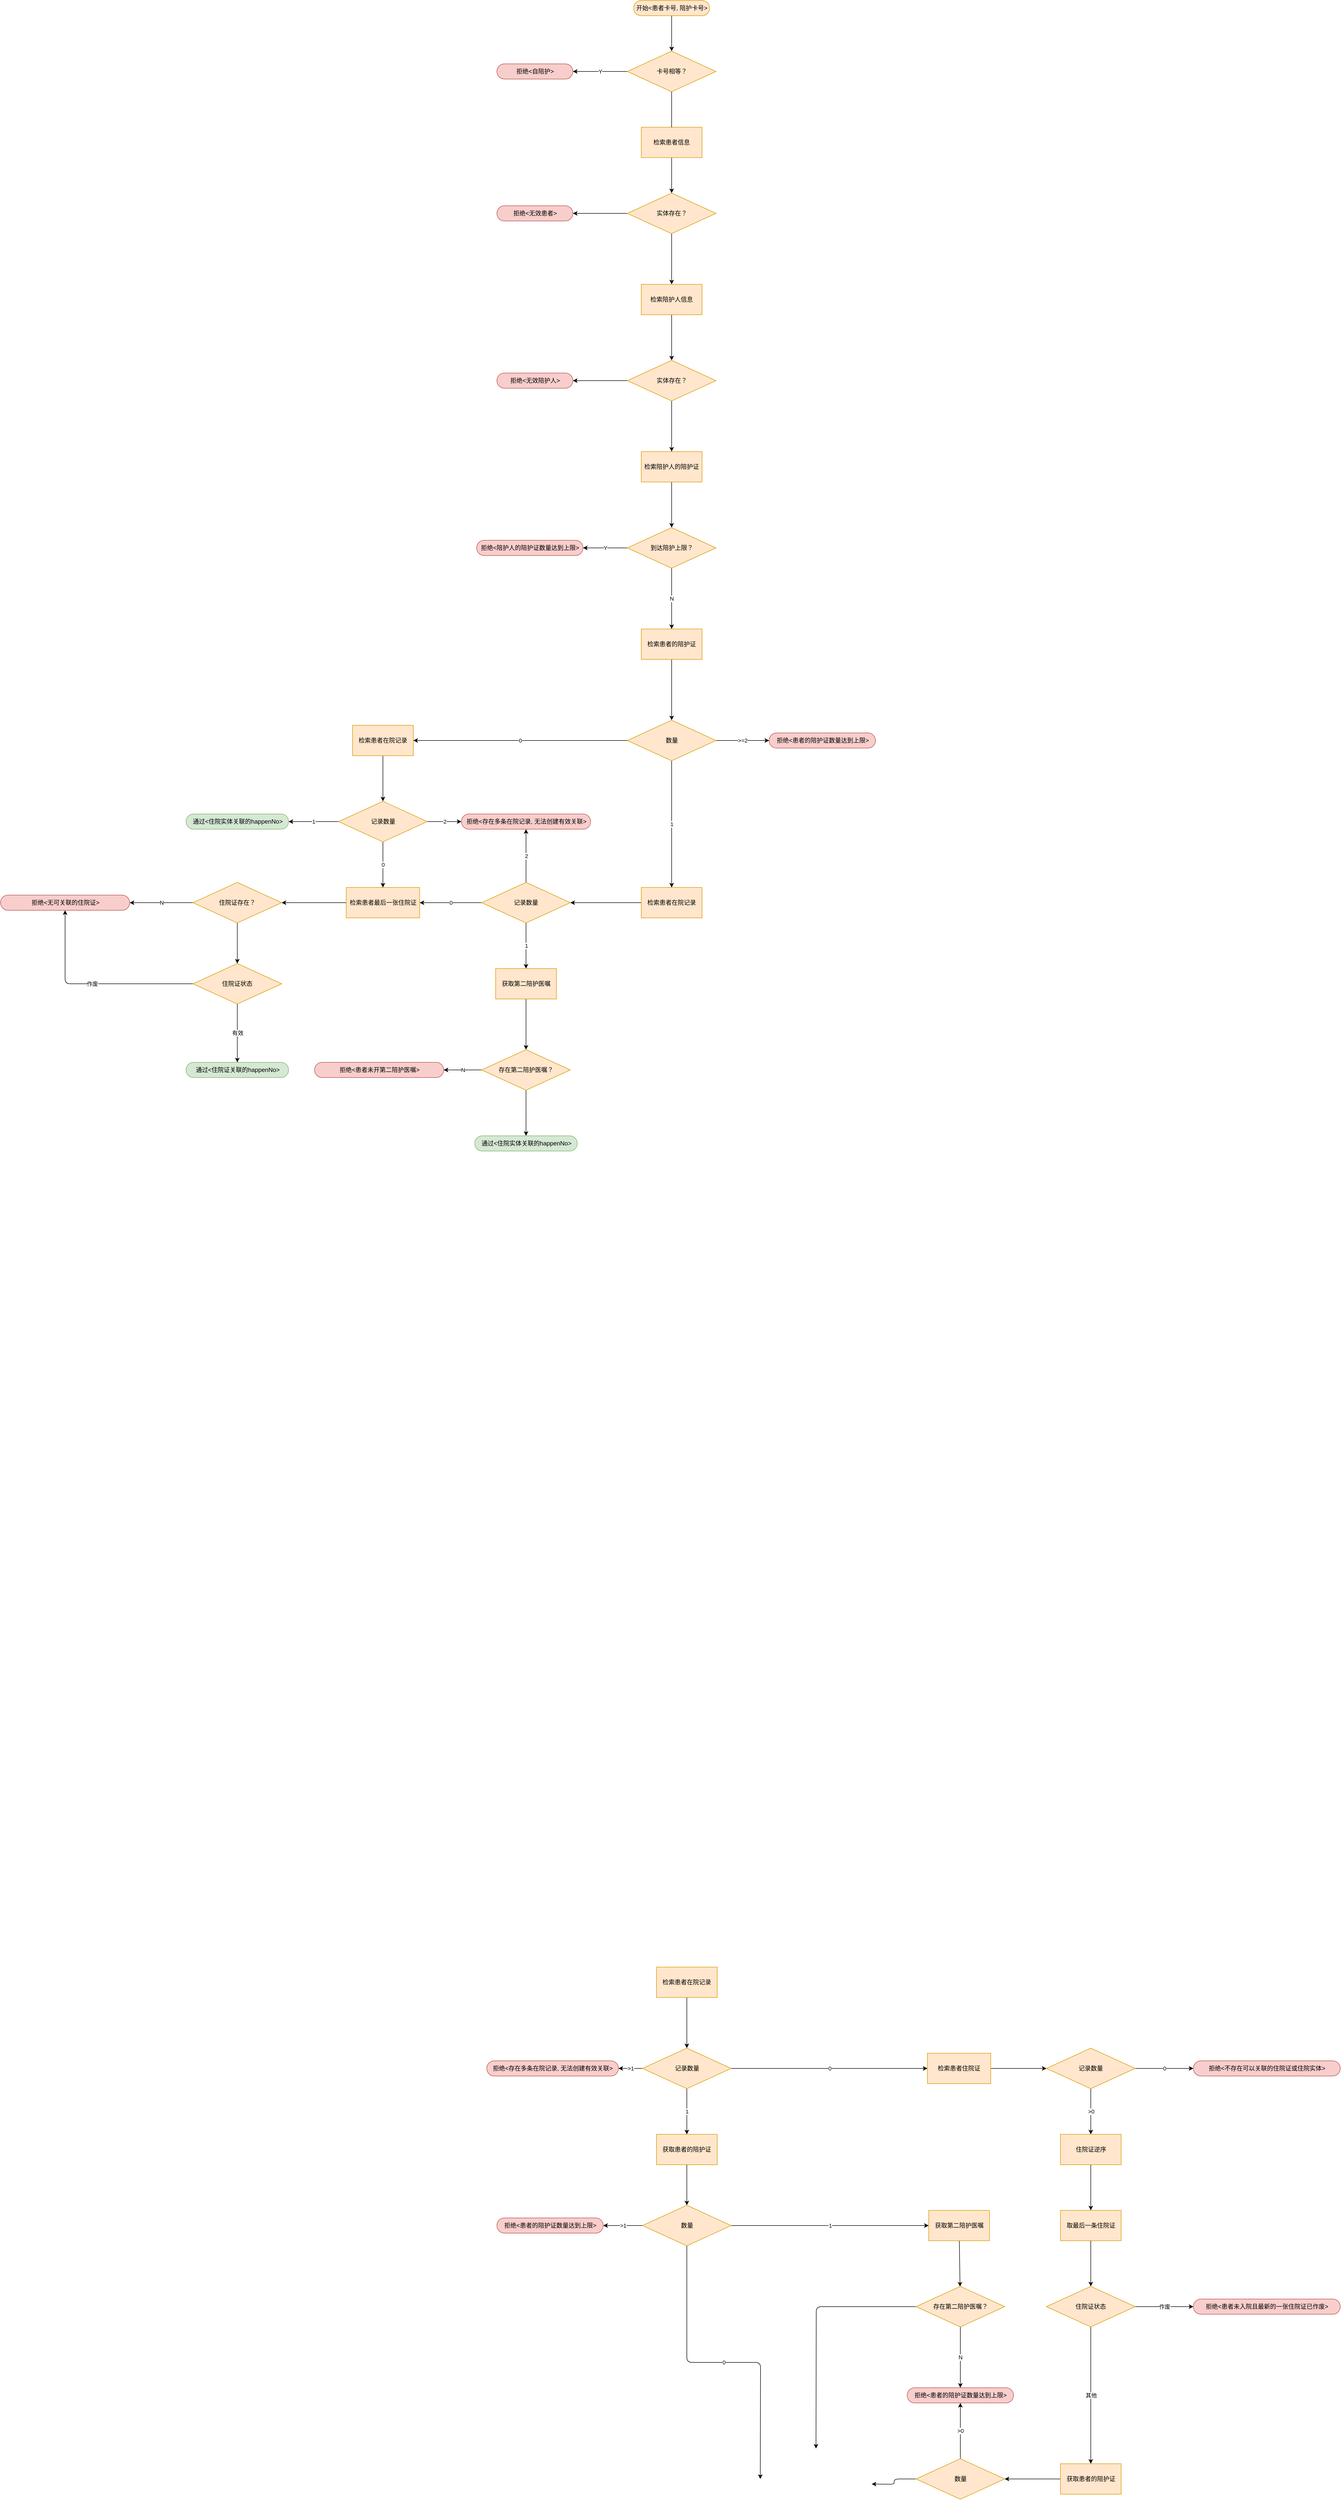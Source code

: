 <mxfile>
    <diagram id="AWQjp3ub72_j4yUvvy9W" name="Page-1">
        <mxGraphModel dx="3990" dy="2764" grid="1" gridSize="10" guides="1" tooltips="1" connect="1" arrows="1" fold="1" page="1" pageScale="1" pageWidth="1920" pageHeight="1200" math="0" shadow="0">
            <root>
                <mxCell id="0"/>
                <mxCell id="1" parent="0"/>
                <mxCell id="6" value="" style="edgeStyle=none;html=1;" parent="1" source="2" target="3" edge="1">
                    <mxGeometry relative="1" as="geometry"/>
                </mxCell>
                <mxCell id="2" value="开始&amp;lt;患者卡号, 陪护卡号&amp;gt;" style="html=1;dashed=0;whitespace=wrap;shape=mxgraph.dfd.start;fillColor=#ffe6cc;strokeColor=#d79b00;" parent="1" vertex="1">
                    <mxGeometry x="430" y="-780" width="150" height="30" as="geometry"/>
                </mxCell>
                <mxCell id="8" value="Y" style="edgeStyle=none;html=1;" parent="1" source="3" target="7" edge="1">
                    <mxGeometry relative="1" as="geometry"/>
                </mxCell>
                <mxCell id="10" value="" style="edgeStyle=none;html=1;startArrow=none;entryX=0.5;entryY=0;entryDx=0;entryDy=0;" parent="1" source="58" target="60" edge="1">
                    <mxGeometry relative="1" as="geometry"/>
                </mxCell>
                <mxCell id="3" value="卡号相等？" style="rhombus;whiteSpace=wrap;html=1;dashed=0;strokeColor=#d79b00;fillColor=#ffe6cc;" parent="1" vertex="1">
                    <mxGeometry x="417.5" y="-680" width="175" height="80" as="geometry"/>
                </mxCell>
                <mxCell id="7" value="拒绝&amp;lt;自陪护&amp;gt;" style="html=1;dashed=0;whitespace=wrap;shape=mxgraph.dfd.start;fillColor=#f8cecc;strokeColor=#b85450;" parent="1" vertex="1">
                    <mxGeometry x="160" y="-655" width="150" height="30" as="geometry"/>
                </mxCell>
                <mxCell id="12" value="" style="edgeStyle=none;html=1;" parent="1" source="9" target="11" edge="1">
                    <mxGeometry relative="1" as="geometry"/>
                </mxCell>
                <mxCell id="9" value="检索陪护人的陪护证" style="whiteSpace=wrap;html=1;dashed=0;strokeColor=#d79b00;fillColor=#ffe6cc;" parent="1" vertex="1">
                    <mxGeometry x="445" y="110" width="120" height="60" as="geometry"/>
                </mxCell>
                <mxCell id="14" value="Y" style="edgeStyle=orthogonalEdgeStyle;html=1;" parent="1" source="11" target="13" edge="1">
                    <mxGeometry relative="1" as="geometry"/>
                </mxCell>
                <mxCell id="16" value="N" style="edgeStyle=none;html=1;" parent="1" source="11" target="90" edge="1">
                    <mxGeometry relative="1" as="geometry">
                        <mxPoint x="540" y="400" as="targetPoint"/>
                    </mxGeometry>
                </mxCell>
                <mxCell id="11" value="到达陪护上限？" style="rhombus;whiteSpace=wrap;html=1;dashed=0;strokeColor=#d79b00;fillColor=#ffe6cc;" parent="1" vertex="1">
                    <mxGeometry x="417.5" y="260" width="175" height="80" as="geometry"/>
                </mxCell>
                <mxCell id="13" value="拒绝&amp;lt;陪护人的陪护证数量达到上限&amp;gt;" style="html=1;dashed=0;whitespace=wrap;shape=mxgraph.dfd.start;fillColor=#f8cecc;strokeColor=#b85450;" parent="1" vertex="1">
                    <mxGeometry x="120" y="285" width="210" height="30" as="geometry"/>
                </mxCell>
                <mxCell id="19" value="拒绝&amp;lt;患者的陪护证数量达到上限&amp;gt;" style="html=1;dashed=0;whitespace=wrap;shape=mxgraph.dfd.start;fillColor=#f8cecc;strokeColor=#b85450;" parent="1" vertex="1">
                    <mxGeometry x="970" y="3930" width="210" height="30" as="geometry"/>
                </mxCell>
                <mxCell id="29" value="" style="edgeStyle=orthogonalEdgeStyle;html=1;" parent="1" source="25" target="27" edge="1">
                    <mxGeometry relative="1" as="geometry"/>
                </mxCell>
                <mxCell id="25" value="检索患者在院记录" style="whiteSpace=wrap;html=1;dashed=0;strokeColor=#d79b00;fillColor=#ffe6cc;" parent="1" vertex="1">
                    <mxGeometry x="475" y="3100" width="120" height="60" as="geometry"/>
                </mxCell>
                <mxCell id="31" value="&amp;gt;1" style="edgeStyle=orthogonalEdgeStyle;html=1;" parent="1" source="27" target="30" edge="1">
                    <mxGeometry relative="1" as="geometry"/>
                </mxCell>
                <mxCell id="33" value="0" style="edgeStyle=orthogonalEdgeStyle;html=1;" parent="1" source="27" target="32" edge="1">
                    <mxGeometry relative="1" as="geometry"/>
                </mxCell>
                <mxCell id="35" value="1" style="edgeStyle=orthogonalEdgeStyle;html=1;entryX=0.5;entryY=0;entryDx=0;entryDy=0;" parent="1" source="27" target="75" edge="1">
                    <mxGeometry relative="1" as="geometry">
                        <mxPoint x="535" y="3430" as="targetPoint"/>
                    </mxGeometry>
                </mxCell>
                <mxCell id="27" value="记录数量" style="rhombus;whiteSpace=wrap;html=1;dashed=0;strokeColor=#d79b00;fillColor=#ffe6cc;" parent="1" vertex="1">
                    <mxGeometry x="447.5" y="3260" width="175" height="80" as="geometry"/>
                </mxCell>
                <mxCell id="30" value="拒绝&amp;lt;存在多条在院记录, 无法创建有效关联&amp;gt;" style="html=1;dashed=0;whitespace=wrap;shape=mxgraph.dfd.start;fillColor=#f8cecc;strokeColor=#b85450;" parent="1" vertex="1">
                    <mxGeometry x="140" y="3285" width="260" height="30" as="geometry"/>
                </mxCell>
                <mxCell id="37" value="" style="edgeStyle=orthogonalEdgeStyle;html=1;" parent="1" source="32" target="36" edge="1">
                    <mxGeometry relative="1" as="geometry"/>
                </mxCell>
                <mxCell id="32" value="检索患者住院证" style="whiteSpace=wrap;html=1;dashed=0;strokeColor=#d79b00;fillColor=#ffe6cc;" parent="1" vertex="1">
                    <mxGeometry x="1010" y="3270" width="125" height="60" as="geometry"/>
                </mxCell>
                <mxCell id="39" value="0" style="edgeStyle=orthogonalEdgeStyle;html=1;" parent="1" source="36" target="38" edge="1">
                    <mxGeometry relative="1" as="geometry"/>
                </mxCell>
                <mxCell id="41" value="&amp;gt;0" style="edgeStyle=orthogonalEdgeStyle;html=1;" parent="1" source="36" target="40" edge="1">
                    <mxGeometry relative="1" as="geometry"/>
                </mxCell>
                <mxCell id="36" value="记录数量" style="rhombus;whiteSpace=wrap;html=1;dashed=0;strokeColor=#d79b00;fillColor=#ffe6cc;" parent="1" vertex="1">
                    <mxGeometry x="1245" y="3260" width="175" height="80" as="geometry"/>
                </mxCell>
                <mxCell id="38" value="拒绝&amp;lt;不存在可以关联的住院证或住院实体&amp;gt;" style="html=1;dashed=0;whitespace=wrap;shape=mxgraph.dfd.start;fillColor=#f8cecc;strokeColor=#b85450;" parent="1" vertex="1">
                    <mxGeometry x="1535" y="3285" width="290" height="30" as="geometry"/>
                </mxCell>
                <mxCell id="43" value="" style="edgeStyle=none;html=1;" parent="1" source="40" target="42" edge="1">
                    <mxGeometry relative="1" as="geometry"/>
                </mxCell>
                <mxCell id="40" value="住院证逆序" style="whiteSpace=wrap;html=1;dashed=0;strokeColor=#d79b00;fillColor=#ffe6cc;" parent="1" vertex="1">
                    <mxGeometry x="1272.5" y="3430" width="120" height="60" as="geometry"/>
                </mxCell>
                <mxCell id="45" value="" style="edgeStyle=none;html=1;" parent="1" source="42" target="44" edge="1">
                    <mxGeometry relative="1" as="geometry"/>
                </mxCell>
                <mxCell id="42" value="取最后一条住院证" style="whiteSpace=wrap;html=1;dashed=0;strokeColor=#d79b00;fillColor=#ffe6cc;" parent="1" vertex="1">
                    <mxGeometry x="1272.5" y="3580" width="120" height="60" as="geometry"/>
                </mxCell>
                <mxCell id="46" value="其他" style="edgeStyle=none;html=1;" parent="1" source="44" target="78" edge="1">
                    <mxGeometry relative="1" as="geometry">
                        <mxPoint x="1150" y="3710" as="targetPoint"/>
                    </mxGeometry>
                </mxCell>
                <mxCell id="49" value="作废" style="edgeStyle=none;html=1;" parent="1" source="44" target="48" edge="1">
                    <mxGeometry relative="1" as="geometry"/>
                </mxCell>
                <mxCell id="44" value="住院证状态" style="rhombus;whiteSpace=wrap;html=1;dashed=0;strokeColor=#d79b00;fillColor=#ffe6cc;" parent="1" vertex="1">
                    <mxGeometry x="1245" y="3730" width="175" height="80" as="geometry"/>
                </mxCell>
                <mxCell id="48" value="拒绝&amp;lt;患者未入院且最新的一张住院证已作废&amp;gt;" style="html=1;dashed=0;whitespace=wrap;shape=mxgraph.dfd.start;fillColor=#f8cecc;strokeColor=#b85450;" parent="1" vertex="1">
                    <mxGeometry x="1535" y="3755" width="290" height="30" as="geometry"/>
                </mxCell>
                <mxCell id="58" value="检索患者信息" style="whiteSpace=wrap;html=1;dashed=0;strokeColor=#d79b00;fillColor=#ffe6cc;" parent="1" vertex="1">
                    <mxGeometry x="445" y="-530" width="120" height="60" as="geometry"/>
                </mxCell>
                <mxCell id="59" value="" style="edgeStyle=none;html=1;endArrow=none;" parent="1" source="3" target="58" edge="1">
                    <mxGeometry relative="1" as="geometry">
                        <mxPoint x="505" y="-600" as="sourcePoint"/>
                        <mxPoint x="505" y="-220" as="targetPoint"/>
                    </mxGeometry>
                </mxCell>
                <mxCell id="61" value="" style="edgeStyle=none;html=1;entryX=0.5;entryY=0;entryDx=0;entryDy=0;" parent="1" source="60" target="65" edge="1">
                    <mxGeometry relative="1" as="geometry"/>
                </mxCell>
                <mxCell id="63" value="" style="edgeStyle=none;html=1;" parent="1" source="60" target="62" edge="1">
                    <mxGeometry relative="1" as="geometry"/>
                </mxCell>
                <mxCell id="60" value="实体存在？" style="rhombus;whiteSpace=wrap;html=1;dashed=0;strokeColor=#d79b00;fillColor=#ffe6cc;" parent="1" vertex="1">
                    <mxGeometry x="417.5" y="-400" width="175" height="80" as="geometry"/>
                </mxCell>
                <mxCell id="62" value="拒绝&amp;lt;无效患者&amp;gt;" style="html=1;dashed=0;whitespace=wrap;shape=mxgraph.dfd.start;fillColor=#f8cecc;strokeColor=#b85450;" parent="1" vertex="1">
                    <mxGeometry x="160" y="-375" width="150" height="30" as="geometry"/>
                </mxCell>
                <mxCell id="64" value="" style="edgeStyle=none;html=1;startArrow=none;entryX=0.5;entryY=0;entryDx=0;entryDy=0;" parent="1" source="65" target="67" edge="1">
                    <mxGeometry relative="1" as="geometry"/>
                </mxCell>
                <mxCell id="65" value="检索陪护人信息" style="whiteSpace=wrap;html=1;dashed=0;strokeColor=#d79b00;fillColor=#ffe6cc;" parent="1" vertex="1">
                    <mxGeometry x="445" y="-220" width="120" height="60" as="geometry"/>
                </mxCell>
                <mxCell id="66" value="" style="edgeStyle=none;html=1;" parent="1" source="67" target="68" edge="1">
                    <mxGeometry relative="1" as="geometry"/>
                </mxCell>
                <mxCell id="69" value="" style="edgeStyle=none;html=1;" parent="1" source="67" target="9" edge="1">
                    <mxGeometry relative="1" as="geometry"/>
                </mxCell>
                <mxCell id="67" value="实体存在？" style="rhombus;whiteSpace=wrap;html=1;dashed=0;strokeColor=#d79b00;fillColor=#ffe6cc;" parent="1" vertex="1">
                    <mxGeometry x="417.5" y="-70" width="175" height="80" as="geometry"/>
                </mxCell>
                <mxCell id="68" value="拒绝&amp;lt;无效陪护人&amp;gt;" style="html=1;dashed=0;whitespace=wrap;shape=mxgraph.dfd.start;fillColor=#f8cecc;strokeColor=#b85450;" parent="1" vertex="1">
                    <mxGeometry x="160" y="-45" width="150" height="30" as="geometry"/>
                </mxCell>
                <mxCell id="73" value="" style="edgeStyle=none;html=1;" parent="1" source="70" target="71" edge="1">
                    <mxGeometry relative="1" as="geometry"/>
                </mxCell>
                <mxCell id="70" value="获取第二陪护医嘱" style="whiteSpace=wrap;html=1;dashed=0;strokeColor=#d79b00;fillColor=#ffe6cc;" parent="1" vertex="1">
                    <mxGeometry x="1012.5" y="3580" width="120" height="60" as="geometry"/>
                </mxCell>
                <mxCell id="82" value="N" style="edgeStyle=orthogonalEdgeStyle;html=1;" parent="1" source="71" target="19" edge="1">
                    <mxGeometry relative="1" as="geometry"/>
                </mxCell>
                <mxCell id="85" style="edgeStyle=orthogonalEdgeStyle;html=1;exitX=0;exitY=0.5;exitDx=0;exitDy=0;" parent="1" source="71" edge="1">
                    <mxGeometry relative="1" as="geometry">
                        <mxPoint x="790" y="4050" as="targetPoint"/>
                    </mxGeometry>
                </mxCell>
                <mxCell id="71" value="存在第二陪护医嘱？" style="rhombus;whiteSpace=wrap;html=1;dashed=0;strokeColor=#d79b00;fillColor=#ffe6cc;" parent="1" vertex="1">
                    <mxGeometry x="987.5" y="3730" width="175" height="80" as="geometry"/>
                </mxCell>
                <mxCell id="77" value="" style="edgeStyle=orthogonalEdgeStyle;html=1;" parent="1" source="75" target="76" edge="1">
                    <mxGeometry relative="1" as="geometry"/>
                </mxCell>
                <mxCell id="75" value="获取患者的陪护证" style="whiteSpace=wrap;html=1;dashed=0;strokeColor=#d79b00;fillColor=#ffe6cc;" parent="1" vertex="1">
                    <mxGeometry x="475" y="3430" width="120" height="60" as="geometry"/>
                </mxCell>
                <mxCell id="81" value="1" style="edgeStyle=orthogonalEdgeStyle;html=1;" parent="1" source="76" target="70" edge="1">
                    <mxGeometry relative="1" as="geometry"/>
                </mxCell>
                <mxCell id="86" value="0" style="edgeStyle=orthogonalEdgeStyle;html=1;exitX=0.5;exitY=1;exitDx=0;exitDy=0;" parent="1" source="76" edge="1">
                    <mxGeometry relative="1" as="geometry">
                        <mxPoint x="680" y="4110" as="targetPoint"/>
                    </mxGeometry>
                </mxCell>
                <mxCell id="88" value="&amp;gt;1" style="edgeStyle=orthogonalEdgeStyle;html=1;" parent="1" source="76" target="87" edge="1">
                    <mxGeometry relative="1" as="geometry"/>
                </mxCell>
                <mxCell id="76" value="数量" style="rhombus;whiteSpace=wrap;html=1;dashed=0;strokeColor=#d79b00;fillColor=#ffe6cc;" parent="1" vertex="1">
                    <mxGeometry x="447.5" y="3570" width="175" height="80" as="geometry"/>
                </mxCell>
                <mxCell id="80" value="" style="edgeStyle=orthogonalEdgeStyle;html=1;" parent="1" source="78" target="79" edge="1">
                    <mxGeometry relative="1" as="geometry"/>
                </mxCell>
                <mxCell id="78" value="获取患者的陪护证" style="whiteSpace=wrap;html=1;dashed=0;strokeColor=#d79b00;fillColor=#ffe6cc;" parent="1" vertex="1">
                    <mxGeometry x="1272.5" y="4080" width="120" height="60" as="geometry"/>
                </mxCell>
                <mxCell id="83" value="&amp;gt;0" style="edgeStyle=orthogonalEdgeStyle;html=1;" parent="1" source="79" target="19" edge="1">
                    <mxGeometry relative="1" as="geometry"/>
                </mxCell>
                <mxCell id="84" style="edgeStyle=orthogonalEdgeStyle;html=1;exitX=0;exitY=0.5;exitDx=0;exitDy=0;" parent="1" source="79" edge="1">
                    <mxGeometry relative="1" as="geometry">
                        <mxPoint x="900" y="4120" as="targetPoint"/>
                    </mxGeometry>
                </mxCell>
                <mxCell id="79" value="数量" style="rhombus;whiteSpace=wrap;html=1;dashed=0;strokeColor=#d79b00;fillColor=#ffe6cc;" parent="1" vertex="1">
                    <mxGeometry x="987.5" y="4070" width="175" height="80" as="geometry"/>
                </mxCell>
                <mxCell id="87" value="拒绝&amp;lt;患者的陪护证数量达到上限&amp;gt;" style="html=1;dashed=0;whitespace=wrap;shape=mxgraph.dfd.start;fillColor=#f8cecc;strokeColor=#b85450;" parent="1" vertex="1">
                    <mxGeometry x="160" y="3595" width="210" height="30" as="geometry"/>
                </mxCell>
                <mxCell id="92" value="" style="edgeStyle=orthogonalEdgeStyle;html=1;" parent="1" source="90" target="91" edge="1">
                    <mxGeometry relative="1" as="geometry"/>
                </mxCell>
                <mxCell id="90" value="检索患者的陪护证" style="whiteSpace=wrap;html=1;dashed=0;strokeColor=#d79b00;fillColor=#ffe6cc;" parent="1" vertex="1">
                    <mxGeometry x="445" y="460" width="120" height="60" as="geometry"/>
                </mxCell>
                <mxCell id="93" value="&amp;gt;=2" style="edgeStyle=orthogonalEdgeStyle;html=1;" parent="1" source="91" target="113" edge="1">
                    <mxGeometry relative="1" as="geometry">
                        <mxPoint x="920" y="680" as="targetPoint"/>
                    </mxGeometry>
                </mxCell>
                <mxCell id="95" value="1" style="edgeStyle=orthogonalEdgeStyle;html=1;" parent="1" source="91" target="94" edge="1">
                    <mxGeometry relative="1" as="geometry"/>
                </mxCell>
                <mxCell id="128" value="0" style="edgeStyle=orthogonalEdgeStyle;html=1;exitX=0;exitY=0.5;exitDx=0;exitDy=0;" edge="1" parent="1" source="91" target="127">
                    <mxGeometry relative="1" as="geometry"/>
                </mxCell>
                <mxCell id="91" value="数量" style="rhombus;whiteSpace=wrap;html=1;dashed=0;strokeColor=#d79b00;fillColor=#ffe6cc;" parent="1" vertex="1">
                    <mxGeometry x="417.5" y="640" width="175" height="80" as="geometry"/>
                </mxCell>
                <mxCell id="98" value="" style="edgeStyle=orthogonalEdgeStyle;html=1;" parent="1" source="94" target="97" edge="1">
                    <mxGeometry relative="1" as="geometry"/>
                </mxCell>
                <mxCell id="94" value="&lt;span&gt;检索患者在院记录&lt;/span&gt;" style="whiteSpace=wrap;html=1;dashed=0;strokeColor=#d79b00;fillColor=#ffe6cc;" parent="1" vertex="1">
                    <mxGeometry x="445" y="970" width="120" height="60" as="geometry"/>
                </mxCell>
                <mxCell id="99" value="0" style="edgeStyle=orthogonalEdgeStyle;html=1;exitX=0;exitY=0.5;exitDx=0;exitDy=0;" parent="1" source="97" target="117" edge="1">
                    <mxGeometry relative="1" as="geometry">
                        <mxPoint x="260" y="1000" as="targetPoint"/>
                    </mxGeometry>
                </mxCell>
                <mxCell id="101" value="2" style="edgeStyle=orthogonalEdgeStyle;html=1;" parent="1" source="97" target="100" edge="1">
                    <mxGeometry relative="1" as="geometry"/>
                </mxCell>
                <mxCell id="104" value="1" style="edgeStyle=orthogonalEdgeStyle;html=1;" parent="1" source="97" target="102" edge="1">
                    <mxGeometry relative="1" as="geometry"/>
                </mxCell>
                <mxCell id="97" value="记录数量" style="rhombus;whiteSpace=wrap;html=1;dashed=0;strokeColor=#d79b00;fillColor=#ffe6cc;" parent="1" vertex="1">
                    <mxGeometry x="130" y="960" width="175" height="80" as="geometry"/>
                </mxCell>
                <mxCell id="100" value="拒绝&amp;lt;存在多条在院记录, 无法创建有效关联&amp;gt;" style="html=1;dashed=0;whitespace=wrap;shape=mxgraph.dfd.start;fillColor=#f8cecc;strokeColor=#b85450;" parent="1" vertex="1">
                    <mxGeometry x="90" y="825" width="255" height="30" as="geometry"/>
                </mxCell>
                <mxCell id="105" value="" style="edgeStyle=orthogonalEdgeStyle;html=1;" parent="1" source="102" target="103" edge="1">
                    <mxGeometry relative="1" as="geometry"/>
                </mxCell>
                <mxCell id="102" value="获取第二陪护医嘱" style="whiteSpace=wrap;html=1;dashed=0;strokeColor=#d79b00;fillColor=#ffe6cc;" parent="1" vertex="1">
                    <mxGeometry x="157.5" y="1130" width="120" height="60" as="geometry"/>
                </mxCell>
                <mxCell id="107" value="N" style="edgeStyle=orthogonalEdgeStyle;html=1;" parent="1" source="103" target="106" edge="1">
                    <mxGeometry relative="1" as="geometry"/>
                </mxCell>
                <mxCell id="116" value="" style="edgeStyle=orthogonalEdgeStyle;html=1;" edge="1" parent="1" source="103" target="115">
                    <mxGeometry relative="1" as="geometry"/>
                </mxCell>
                <mxCell id="103" value="存在第二陪护医嘱？" style="rhombus;whiteSpace=wrap;html=1;dashed=0;strokeColor=#d79b00;fillColor=#ffe6cc;" parent="1" vertex="1">
                    <mxGeometry x="130" y="1290" width="175" height="80" as="geometry"/>
                </mxCell>
                <mxCell id="106" value="拒绝&amp;lt;患者未开第二陪护医嘱&amp;gt;" style="html=1;dashed=0;whitespace=wrap;shape=mxgraph.dfd.start;fillColor=#f8cecc;strokeColor=#b85450;" parent="1" vertex="1">
                    <mxGeometry x="-200" y="1315" width="255" height="30" as="geometry"/>
                </mxCell>
                <mxCell id="113" value="拒绝&amp;lt;患者的陪护证数量达到上限&amp;gt;" style="html=1;dashed=0;whitespace=wrap;shape=mxgraph.dfd.start;fillColor=#f8cecc;strokeColor=#b85450;" vertex="1" parent="1">
                    <mxGeometry x="697.5" y="665" width="210" height="30" as="geometry"/>
                </mxCell>
                <mxCell id="115" value="通过&amp;lt;住院实体关联的happenNo&amp;gt;" style="html=1;dashed=0;whitespace=wrap;shape=mxgraph.dfd.start;fillColor=#d5e8d4;strokeColor=#82b366;" vertex="1" parent="1">
                    <mxGeometry x="116.25" y="1460" width="202.5" height="30" as="geometry"/>
                </mxCell>
                <mxCell id="120" style="edgeStyle=orthogonalEdgeStyle;html=1;exitX=0;exitY=0.5;exitDx=0;exitDy=0;" edge="1" parent="1" source="117" target="118">
                    <mxGeometry relative="1" as="geometry"/>
                </mxCell>
                <mxCell id="117" value="检索患者最后一张住院证" style="whiteSpace=wrap;html=1;dashed=0;strokeColor=#d79b00;fillColor=#ffe6cc;" vertex="1" parent="1">
                    <mxGeometry x="-137.5" y="970" width="145" height="60" as="geometry"/>
                </mxCell>
                <mxCell id="121" value="N" style="edgeStyle=orthogonalEdgeStyle;html=1;exitX=0;exitY=0.5;exitDx=0;exitDy=0;" edge="1" parent="1" source="118" target="119">
                    <mxGeometry relative="1" as="geometry"/>
                </mxCell>
                <mxCell id="123" value="" style="edgeStyle=orthogonalEdgeStyle;html=1;" edge="1" parent="1" source="118" target="122">
                    <mxGeometry relative="1" as="geometry"/>
                </mxCell>
                <mxCell id="118" value="住院证存在？" style="rhombus;whiteSpace=wrap;html=1;dashed=0;strokeColor=#d79b00;fillColor=#ffe6cc;" vertex="1" parent="1">
                    <mxGeometry x="-440" y="960" width="175" height="80" as="geometry"/>
                </mxCell>
                <mxCell id="119" value="拒绝&amp;lt;无可关联的住院证&amp;gt;" style="html=1;dashed=0;whitespace=wrap;shape=mxgraph.dfd.start;fillColor=#f8cecc;strokeColor=#b85450;" vertex="1" parent="1">
                    <mxGeometry x="-820" y="985" width="255" height="30" as="geometry"/>
                </mxCell>
                <mxCell id="124" value="作废" style="edgeStyle=orthogonalEdgeStyle;html=1;exitX=0;exitY=0.5;exitDx=0;exitDy=0;" edge="1" parent="1" source="122" target="119">
                    <mxGeometry relative="1" as="geometry"/>
                </mxCell>
                <mxCell id="126" value="有效" style="edgeStyle=orthogonalEdgeStyle;html=1;" edge="1" parent="1" source="122" target="125">
                    <mxGeometry relative="1" as="geometry"/>
                </mxCell>
                <mxCell id="122" value="住院证状态" style="rhombus;whiteSpace=wrap;html=1;dashed=0;strokeColor=#d79b00;fillColor=#ffe6cc;" vertex="1" parent="1">
                    <mxGeometry x="-440" y="1120" width="175" height="80" as="geometry"/>
                </mxCell>
                <mxCell id="125" value="通过&amp;lt;住院证关联的happenNo&amp;gt;" style="html=1;dashed=0;whitespace=wrap;shape=mxgraph.dfd.start;fillColor=#d5e8d4;strokeColor=#82b366;" vertex="1" parent="1">
                    <mxGeometry x="-453.75" y="1315" width="202.5" height="30" as="geometry"/>
                </mxCell>
                <mxCell id="130" value="" style="edgeStyle=orthogonalEdgeStyle;html=1;" edge="1" parent="1" source="127" target="129">
                    <mxGeometry relative="1" as="geometry"/>
                </mxCell>
                <mxCell id="127" value="&lt;span&gt;检索患者在院记录&lt;/span&gt;" style="whiteSpace=wrap;html=1;dashed=0;strokeColor=#d79b00;fillColor=#ffe6cc;" vertex="1" parent="1">
                    <mxGeometry x="-125" y="650" width="120" height="60" as="geometry"/>
                </mxCell>
                <mxCell id="131" value="0" style="edgeStyle=orthogonalEdgeStyle;html=1;" edge="1" parent="1" source="129" target="117">
                    <mxGeometry relative="1" as="geometry"/>
                </mxCell>
                <mxCell id="133" value="1" style="edgeStyle=orthogonalEdgeStyle;html=1;" edge="1" parent="1" source="129" target="132">
                    <mxGeometry relative="1" as="geometry"/>
                </mxCell>
                <mxCell id="134" value="2" style="edgeStyle=orthogonalEdgeStyle;html=1;" edge="1" parent="1" source="129" target="100">
                    <mxGeometry relative="1" as="geometry"/>
                </mxCell>
                <mxCell id="129" value="记录数量" style="rhombus;whiteSpace=wrap;html=1;dashed=0;strokeColor=#d79b00;fillColor=#ffe6cc;" vertex="1" parent="1">
                    <mxGeometry x="-152.5" y="800" width="175" height="80" as="geometry"/>
                </mxCell>
                <mxCell id="132" value="通过&amp;lt;住院实体关联的happenNo&amp;gt;" style="html=1;dashed=0;whitespace=wrap;shape=mxgraph.dfd.start;fillColor=#d5e8d4;strokeColor=#82b366;" vertex="1" parent="1">
                    <mxGeometry x="-453.75" y="825" width="202.5" height="30" as="geometry"/>
                </mxCell>
            </root>
        </mxGraphModel>
    </diagram>
</mxfile>